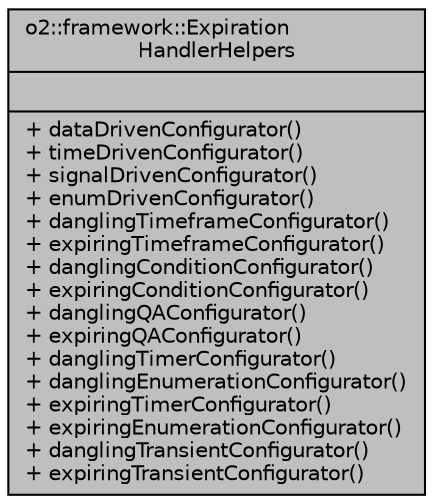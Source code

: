 digraph "o2::framework::ExpirationHandlerHelpers"
{
 // INTERACTIVE_SVG=YES
  bgcolor="transparent";
  edge [fontname="Helvetica",fontsize="10",labelfontname="Helvetica",labelfontsize="10"];
  node [fontname="Helvetica",fontsize="10",shape=record];
  Node1 [label="{o2::framework::Expiration\lHandlerHelpers\n||+ dataDrivenConfigurator()\l+ timeDrivenConfigurator()\l+ signalDrivenConfigurator()\l+ enumDrivenConfigurator()\l+ danglingTimeframeConfigurator()\l+ expiringTimeframeConfigurator()\l+ danglingConditionConfigurator()\l+ expiringConditionConfigurator()\l+ danglingQAConfigurator()\l+ expiringQAConfigurator()\l+ danglingTimerConfigurator()\l+ danglingEnumerationConfigurator()\l+ expiringTimerConfigurator()\l+ expiringEnumerationConfigurator()\l+ danglingTransientConfigurator()\l+ expiringTransientConfigurator()\l}",height=0.2,width=0.4,color="black", fillcolor="grey75", style="filled", fontcolor="black"];
}
